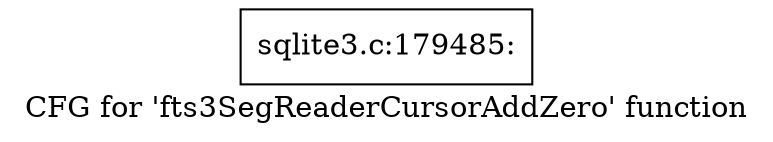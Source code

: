 digraph "CFG for 'fts3SegReaderCursorAddZero' function" {
	label="CFG for 'fts3SegReaderCursorAddZero' function";

	Node0x55c0fae97ce0 [shape=record,label="{sqlite3.c:179485:}"];
}
